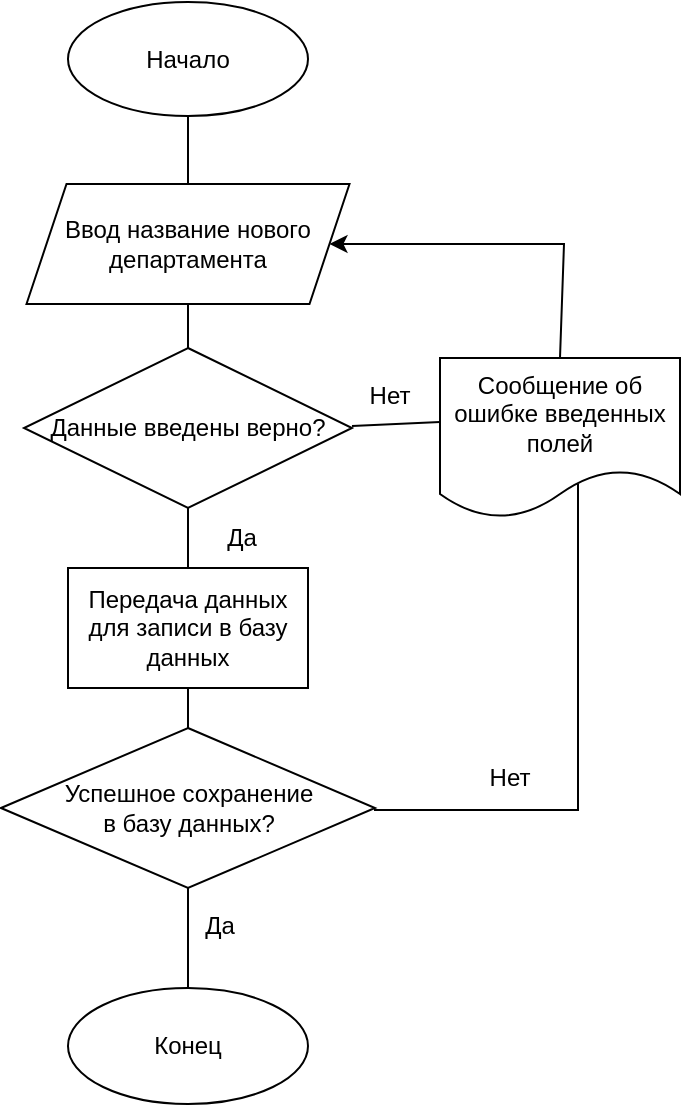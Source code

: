 <mxfile version="26.0.4">
  <diagram name="Страница — 1" id="5gMN1annpKuvhOOYSlGI">
    <mxGraphModel dx="1426" dy="791" grid="0" gridSize="10" guides="1" tooltips="1" connect="1" arrows="1" fold="1" page="1" pageScale="1" pageWidth="827" pageHeight="1169" math="0" shadow="0">
      <root>
        <mxCell id="0" />
        <mxCell id="1" parent="0" />
        <mxCell id="fzx7AHqC4i3DW_-JMdB5-1" value="Ввод название нового департамента" style="shape=parallelogram;perimeter=parallelogramPerimeter;whiteSpace=wrap;html=1;fixedSize=1;" vertex="1" parent="1">
          <mxGeometry x="325.25" y="128" width="161.5" height="60" as="geometry" />
        </mxCell>
        <mxCell id="fzx7AHqC4i3DW_-JMdB5-2" value="Данные введены верно?" style="rhombus;whiteSpace=wrap;html=1;" vertex="1" parent="1">
          <mxGeometry x="324" y="210" width="164" height="80" as="geometry" />
        </mxCell>
        <mxCell id="fzx7AHqC4i3DW_-JMdB5-3" value="Сообщение об ошибке введенных полей" style="shape=document;whiteSpace=wrap;html=1;boundedLbl=1;" vertex="1" parent="1">
          <mxGeometry x="532" y="215" width="120" height="80" as="geometry" />
        </mxCell>
        <mxCell id="fzx7AHqC4i3DW_-JMdB5-4" value="Передача данных для записи в базу данных" style="rounded=0;whiteSpace=wrap;html=1;" vertex="1" parent="1">
          <mxGeometry x="346" y="320" width="120" height="60" as="geometry" />
        </mxCell>
        <mxCell id="fzx7AHqC4i3DW_-JMdB5-5" value="Успешное сохранение&lt;br&gt;в базу данных?" style="rhombus;whiteSpace=wrap;html=1;" vertex="1" parent="1">
          <mxGeometry x="312.5" y="400" width="187" height="80" as="geometry" />
        </mxCell>
        <mxCell id="fzx7AHqC4i3DW_-JMdB5-6" value="Начало" style="ellipse;whiteSpace=wrap;html=1;" vertex="1" parent="1">
          <mxGeometry x="346" y="37" width="120" height="57" as="geometry" />
        </mxCell>
        <mxCell id="fzx7AHqC4i3DW_-JMdB5-7" value="Конец" style="ellipse;whiteSpace=wrap;html=1;" vertex="1" parent="1">
          <mxGeometry x="346" y="530" width="120" height="58" as="geometry" />
        </mxCell>
        <mxCell id="fzx7AHqC4i3DW_-JMdB5-8" value="" style="endArrow=none;html=1;rounded=0;exitX=0.5;exitY=0;exitDx=0;exitDy=0;entryX=0.5;entryY=1;entryDx=0;entryDy=0;" edge="1" parent="1" source="fzx7AHqC4i3DW_-JMdB5-4" target="fzx7AHqC4i3DW_-JMdB5-2">
          <mxGeometry width="50" height="50" relative="1" as="geometry">
            <mxPoint x="358" y="340" as="sourcePoint" />
            <mxPoint x="406" y="292" as="targetPoint" />
          </mxGeometry>
        </mxCell>
        <mxCell id="fzx7AHqC4i3DW_-JMdB5-9" value="" style="endArrow=none;html=1;rounded=0;entryX=0.5;entryY=1;entryDx=0;entryDy=0;" edge="1" parent="1" target="fzx7AHqC4i3DW_-JMdB5-1">
          <mxGeometry width="50" height="50" relative="1" as="geometry">
            <mxPoint x="406" y="210" as="sourcePoint" />
            <mxPoint x="456" y="160" as="targetPoint" />
          </mxGeometry>
        </mxCell>
        <mxCell id="fzx7AHqC4i3DW_-JMdB5-10" value="" style="endArrow=none;html=1;rounded=0;exitX=0.5;exitY=0;exitDx=0;exitDy=0;entryX=0.5;entryY=1;entryDx=0;entryDy=0;" edge="1" parent="1" source="fzx7AHqC4i3DW_-JMdB5-1" target="fzx7AHqC4i3DW_-JMdB5-6">
          <mxGeometry width="50" height="50" relative="1" as="geometry">
            <mxPoint x="359" y="143" as="sourcePoint" />
            <mxPoint x="409" y="93" as="targetPoint" />
          </mxGeometry>
        </mxCell>
        <mxCell id="fzx7AHqC4i3DW_-JMdB5-11" value="" style="endArrow=none;html=1;rounded=0;exitX=0.5;exitY=1;exitDx=0;exitDy=0;entryX=0.5;entryY=0;entryDx=0;entryDy=0;" edge="1" parent="1" source="fzx7AHqC4i3DW_-JMdB5-4" target="fzx7AHqC4i3DW_-JMdB5-5">
          <mxGeometry width="50" height="50" relative="1" as="geometry">
            <mxPoint x="402" y="391" as="sourcePoint" />
            <mxPoint x="407" y="400" as="targetPoint" />
          </mxGeometry>
        </mxCell>
        <mxCell id="fzx7AHqC4i3DW_-JMdB5-12" value="" style="endArrow=none;html=1;rounded=0;exitX=0.5;exitY=0;exitDx=0;exitDy=0;" edge="1" parent="1">
          <mxGeometry width="50" height="50" relative="1" as="geometry">
            <mxPoint x="406" y="530" as="sourcePoint" />
            <mxPoint x="406" y="480" as="targetPoint" />
          </mxGeometry>
        </mxCell>
        <mxCell id="fzx7AHqC4i3DW_-JMdB5-13" value="" style="endArrow=none;html=1;rounded=0;" edge="1" parent="1">
          <mxGeometry width="50" height="50" relative="1" as="geometry">
            <mxPoint x="488" y="249" as="sourcePoint" />
            <mxPoint x="532" y="247" as="targetPoint" />
          </mxGeometry>
        </mxCell>
        <mxCell id="fzx7AHqC4i3DW_-JMdB5-14" value="Нет" style="text;html=1;align=center;verticalAlign=middle;whiteSpace=wrap;rounded=0;" vertex="1" parent="1">
          <mxGeometry x="477" y="219" width="60" height="30" as="geometry" />
        </mxCell>
        <mxCell id="fzx7AHqC4i3DW_-JMdB5-15" value="Да" style="text;html=1;align=center;verticalAlign=middle;whiteSpace=wrap;rounded=0;" vertex="1" parent="1">
          <mxGeometry x="403" y="290" width="60" height="30" as="geometry" />
        </mxCell>
        <mxCell id="fzx7AHqC4i3DW_-JMdB5-16" value="Да" style="text;html=1;align=center;verticalAlign=middle;whiteSpace=wrap;rounded=0;" vertex="1" parent="1">
          <mxGeometry x="392" y="484" width="60" height="30" as="geometry" />
        </mxCell>
        <mxCell id="fzx7AHqC4i3DW_-JMdB5-18" value="" style="endArrow=classic;html=1;rounded=0;entryX=1;entryY=0.5;entryDx=0;entryDy=0;exitX=0.5;exitY=0;exitDx=0;exitDy=0;" edge="1" parent="1" source="fzx7AHqC4i3DW_-JMdB5-3" target="fzx7AHqC4i3DW_-JMdB5-1">
          <mxGeometry width="50" height="50" relative="1" as="geometry">
            <mxPoint x="597" y="213" as="sourcePoint" />
            <mxPoint x="641" y="166" as="targetPoint" />
            <Array as="points">
              <mxPoint x="594" y="158" />
            </Array>
          </mxGeometry>
        </mxCell>
        <mxCell id="fzx7AHqC4i3DW_-JMdB5-25" value="Нет" style="text;html=1;align=center;verticalAlign=middle;whiteSpace=wrap;rounded=0;" vertex="1" parent="1">
          <mxGeometry x="537" y="410" width="60" height="30" as="geometry" />
        </mxCell>
        <mxCell id="fzx7AHqC4i3DW_-JMdB5-26" value="" style="endArrow=none;html=1;rounded=0;entryX=0.575;entryY=0.788;entryDx=0;entryDy=0;entryPerimeter=0;" edge="1" parent="1">
          <mxGeometry width="50" height="50" relative="1" as="geometry">
            <mxPoint x="499" y="441" as="sourcePoint" />
            <mxPoint x="601" y="278" as="targetPoint" />
            <Array as="points">
              <mxPoint x="601" y="441" />
            </Array>
          </mxGeometry>
        </mxCell>
      </root>
    </mxGraphModel>
  </diagram>
</mxfile>
